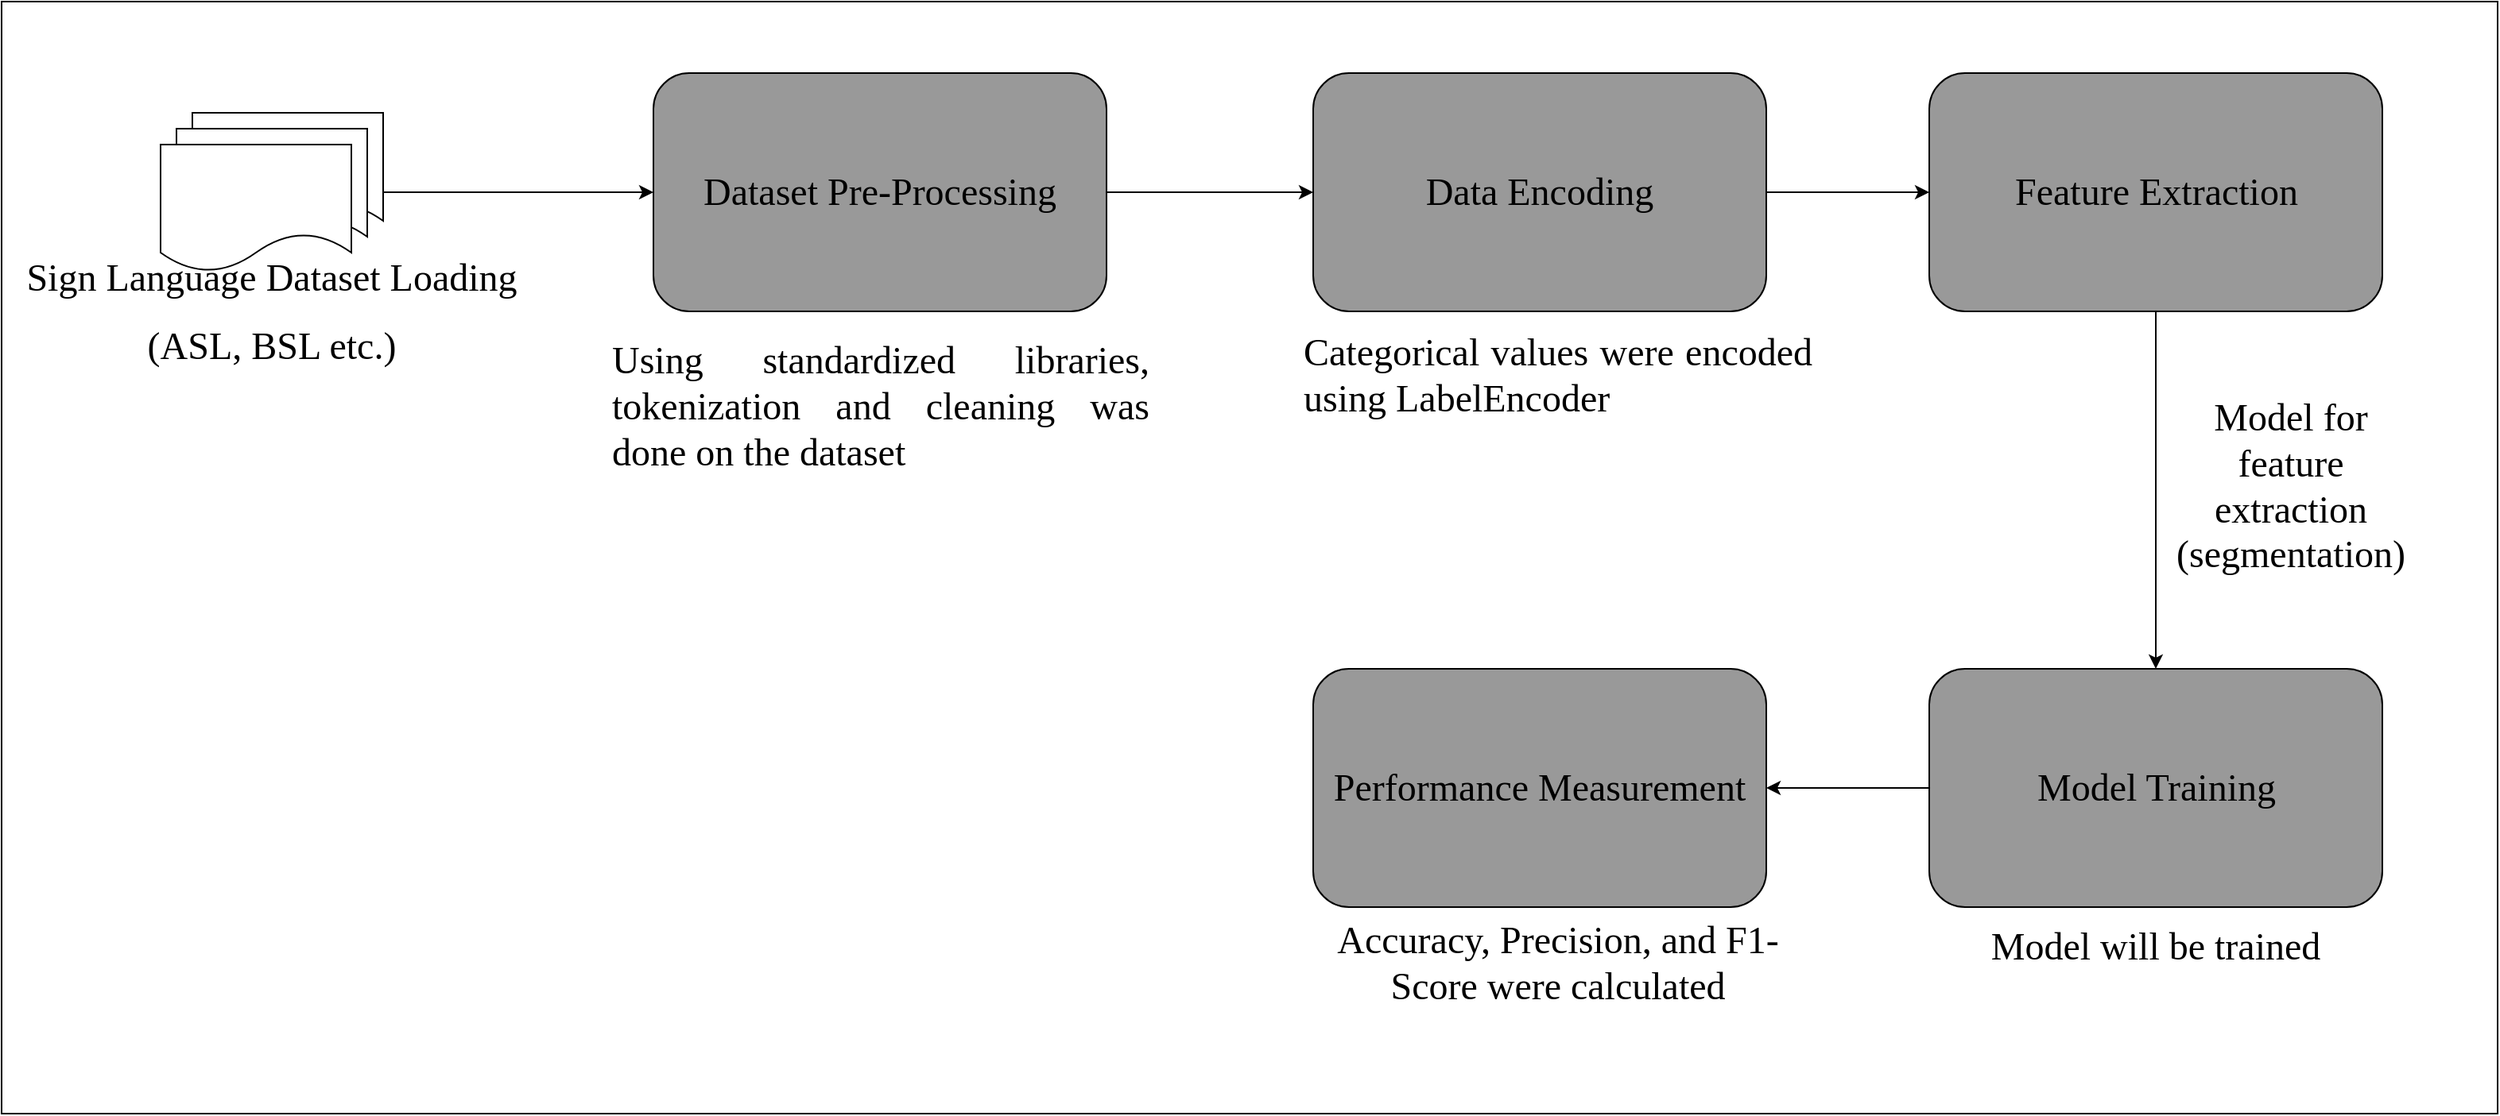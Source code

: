 <mxfile version="26.0.12">
  <diagram name="Page-1" id="90a13364-a465-7bf4-72fc-28e22215d7a0">
    <mxGraphModel grid="1" page="1" gridSize="10" guides="1" tooltips="1" connect="1" arrows="1" fold="1" pageScale="1.5" pageWidth="1169" pageHeight="826" background="none" math="0" shadow="0">
      <root>
        <mxCell id="0" style=";html=1;" />
        <mxCell id="1" style=";html=1;" parent="0" />
        <mxCell id="TL-7t31Uob3rhhL5269z-23" value="" style="rounded=0;whiteSpace=wrap;html=1;movable=0;resizable=0;rotatable=0;deletable=0;editable=0;locked=1;connectable=0;" vertex="1" parent="1">
          <mxGeometry x="70" y="1470" width="1570" height="700" as="geometry" />
        </mxCell>
        <mxCell id="TL-7t31Uob3rhhL5269z-9" style="edgeStyle=orthogonalEdgeStyle;rounded=0;orthogonalLoop=1;jettySize=auto;html=1;entryX=0;entryY=0.5;entryDx=0;entryDy=0;" edge="1" parent="1" source="TL-7t31Uob3rhhL5269z-1" target="TL-7t31Uob3rhhL5269z-8">
          <mxGeometry relative="1" as="geometry" />
        </mxCell>
        <mxCell id="TL-7t31Uob3rhhL5269z-1" value="&lt;font style=&quot;font-size: 24px;&quot; face=&quot;Times New Roman&quot;&gt;Dataset Pre-Processing&lt;/font&gt;" style="rounded=1;whiteSpace=wrap;html=1;fillColor=light-dark(#999999,var(--ge-dark-color, #121212));" vertex="1" parent="1">
          <mxGeometry x="480" y="1515" width="285" height="150" as="geometry" />
        </mxCell>
        <mxCell id="TL-7t31Uob3rhhL5269z-2" value="" style="endArrow=classic;html=1;rounded=0;entryX=0;entryY=0.5;entryDx=0;entryDy=0;exitX=1;exitY=0.5;exitDx=0;exitDy=0;" edge="1" parent="1" source="TL-7t31Uob3rhhL5269z-4" target="TL-7t31Uob3rhhL5269z-1">
          <mxGeometry width="50" height="50" relative="1" as="geometry">
            <mxPoint x="330" y="1595" as="sourcePoint" />
            <mxPoint x="420" y="1570" as="targetPoint" />
          </mxGeometry>
        </mxCell>
        <mxCell id="TL-7t31Uob3rhhL5269z-6" value="" style="group" connectable="0" vertex="1" parent="1">
          <mxGeometry x="170" y="1540" width="140" height="100" as="geometry" />
        </mxCell>
        <mxCell id="TL-7t31Uob3rhhL5269z-5" value="" style="shape=document;whiteSpace=wrap;html=1;boundedLbl=1;" vertex="1" parent="TL-7t31Uob3rhhL5269z-6">
          <mxGeometry x="20" width="120" height="80" as="geometry" />
        </mxCell>
        <mxCell id="TL-7t31Uob3rhhL5269z-4" value="" style="shape=document;whiteSpace=wrap;html=1;boundedLbl=1;" vertex="1" parent="TL-7t31Uob3rhhL5269z-6">
          <mxGeometry x="10" y="10" width="120" height="80" as="geometry" />
        </mxCell>
        <mxCell id="TL-7t31Uob3rhhL5269z-3" value="" style="shape=document;whiteSpace=wrap;html=1;boundedLbl=1;" vertex="1" parent="TL-7t31Uob3rhhL5269z-6">
          <mxGeometry y="20" width="120" height="80" as="geometry" />
        </mxCell>
        <mxCell id="TL-7t31Uob3rhhL5269z-7" value="&lt;div align=&quot;justify&quot;&gt;&lt;font face=&quot;Times New Roman&quot; style=&quot;font-size: 24px;&quot;&gt;Sign Language Dataset Loading&lt;/font&gt;&lt;/div&gt;&lt;br&gt;&lt;font face=&quot;Times New Roman&quot; style=&quot;font-size: 24px;&quot;&gt;(ASL, BSL etc.)&lt;/font&gt;" style="text;html=1;align=center;verticalAlign=middle;whiteSpace=wrap;rounded=0;" vertex="1" parent="1">
          <mxGeometry x="70" y="1610" width="340" height="110" as="geometry" />
        </mxCell>
        <mxCell id="TL-7t31Uob3rhhL5269z-11" style="edgeStyle=orthogonalEdgeStyle;rounded=0;orthogonalLoop=1;jettySize=auto;html=1;exitX=1;exitY=0.5;exitDx=0;exitDy=0;entryX=0;entryY=0.5;entryDx=0;entryDy=0;" edge="1" parent="1" source="TL-7t31Uob3rhhL5269z-8" target="TL-7t31Uob3rhhL5269z-10">
          <mxGeometry relative="1" as="geometry" />
        </mxCell>
        <mxCell id="TL-7t31Uob3rhhL5269z-8" value="&lt;font style=&quot;font-size: 24px;&quot; face=&quot;Times New Roman&quot;&gt;Data Encoding&lt;/font&gt;" style="rounded=1;whiteSpace=wrap;html=1;fillColor=light-dark(#999999,var(--ge-dark-color, #121212));" vertex="1" parent="1">
          <mxGeometry x="895" y="1515" width="285" height="150" as="geometry" />
        </mxCell>
        <mxCell id="TL-7t31Uob3rhhL5269z-13" style="edgeStyle=orthogonalEdgeStyle;rounded=0;orthogonalLoop=1;jettySize=auto;html=1;entryX=0.5;entryY=0;entryDx=0;entryDy=0;" edge="1" parent="1" source="TL-7t31Uob3rhhL5269z-10" target="TL-7t31Uob3rhhL5269z-12">
          <mxGeometry relative="1" as="geometry" />
        </mxCell>
        <mxCell id="TL-7t31Uob3rhhL5269z-10" value="&lt;font style=&quot;font-size: 24px;&quot; face=&quot;Times New Roman&quot;&gt;Feature Extraction&lt;/font&gt;" style="rounded=1;whiteSpace=wrap;html=1;fillColor=light-dark(#999999,var(--ge-dark-color, #121212));" vertex="1" parent="1">
          <mxGeometry x="1282.5" y="1515" width="285" height="150" as="geometry" />
        </mxCell>
        <mxCell id="TL-7t31Uob3rhhL5269z-15" style="edgeStyle=orthogonalEdgeStyle;rounded=0;orthogonalLoop=1;jettySize=auto;html=1;entryX=1;entryY=0.5;entryDx=0;entryDy=0;" edge="1" parent="1" source="TL-7t31Uob3rhhL5269z-12" target="TL-7t31Uob3rhhL5269z-14">
          <mxGeometry relative="1" as="geometry" />
        </mxCell>
        <mxCell id="TL-7t31Uob3rhhL5269z-12" value="&lt;font face=&quot;Times New Roman&quot; style=&quot;font-size: 24px;&quot;&gt;Model Training&lt;/font&gt;" style="rounded=1;whiteSpace=wrap;html=1;fillColor=light-dark(#999999,var(--ge-dark-color, #121212));" vertex="1" parent="1">
          <mxGeometry x="1282.5" y="1890" width="285" height="150" as="geometry" />
        </mxCell>
        <mxCell id="TL-7t31Uob3rhhL5269z-14" value="&lt;font style=&quot;font-size: 24px;&quot; face=&quot;Times New Roman&quot;&gt;Performance Measurement&lt;/font&gt;" style="rounded=1;whiteSpace=wrap;html=1;fillColor=light-dark(#999999,var(--ge-dark-color, #121212));" vertex="1" parent="1">
          <mxGeometry x="895" y="1890" width="285" height="150" as="geometry" />
        </mxCell>
        <mxCell id="TL-7t31Uob3rhhL5269z-17" value="&lt;div align=&quot;justify&quot;&gt;&lt;font style=&quot;font-size: 24px;&quot; face=&quot;Times New Roman&quot;&gt;Using standardized libraries, tokenization and cleaning was done on the dataset&lt;/font&gt;&lt;/div&gt;" style="text;html=1;align=center;verticalAlign=middle;whiteSpace=wrap;rounded=0;" vertex="1" parent="1">
          <mxGeometry x="452.5" y="1670" width="340" height="110" as="geometry" />
        </mxCell>
        <mxCell id="TL-7t31Uob3rhhL5269z-18" value="&lt;div align=&quot;justify&quot;&gt;&lt;font style=&quot;font-size: 24px;&quot; face=&quot;Times New Roman&quot;&gt;Categorical values were encoded using LabelEncoder&lt;/font&gt;&lt;/div&gt;" style="text;html=1;align=center;verticalAlign=middle;whiteSpace=wrap;rounded=0;" vertex="1" parent="1">
          <mxGeometry x="888" y="1690" width="322" height="30" as="geometry" />
        </mxCell>
        <mxCell id="TL-7t31Uob3rhhL5269z-20" value="&lt;font face=&quot;Times New Roman&quot; style=&quot;font-size: 24px;&quot;&gt;Model for feature extraction (segmentation)&lt;/font&gt;" style="text;html=1;align=center;verticalAlign=middle;whiteSpace=wrap;rounded=0;" vertex="1" parent="1">
          <mxGeometry x="1440" y="1760" width="140" height="30" as="geometry" />
        </mxCell>
        <mxCell id="TL-7t31Uob3rhhL5269z-21" value="&lt;font style=&quot;font-size: 24px;&quot; face=&quot;Times New Roman&quot;&gt;Accuracy, Precision, and F1-Score were calculated&lt;/font&gt;" style="text;html=1;align=center;verticalAlign=middle;whiteSpace=wrap;rounded=0;" vertex="1" parent="1">
          <mxGeometry x="898" y="2060" width="302" height="30" as="geometry" />
        </mxCell>
        <mxCell id="TL-7t31Uob3rhhL5269z-22" value="&lt;div align=&quot;justify&quot;&gt;&lt;font face=&quot;Times New Roman&quot; style=&quot;font-size: 24px;&quot;&gt;Model will be trained&lt;/font&gt;&lt;/div&gt;" style="text;html=1;align=center;verticalAlign=middle;whiteSpace=wrap;rounded=0;" vertex="1" parent="1">
          <mxGeometry x="1260" y="2050" width="330" height="30" as="geometry" />
        </mxCell>
      </root>
    </mxGraphModel>
  </diagram>
</mxfile>
